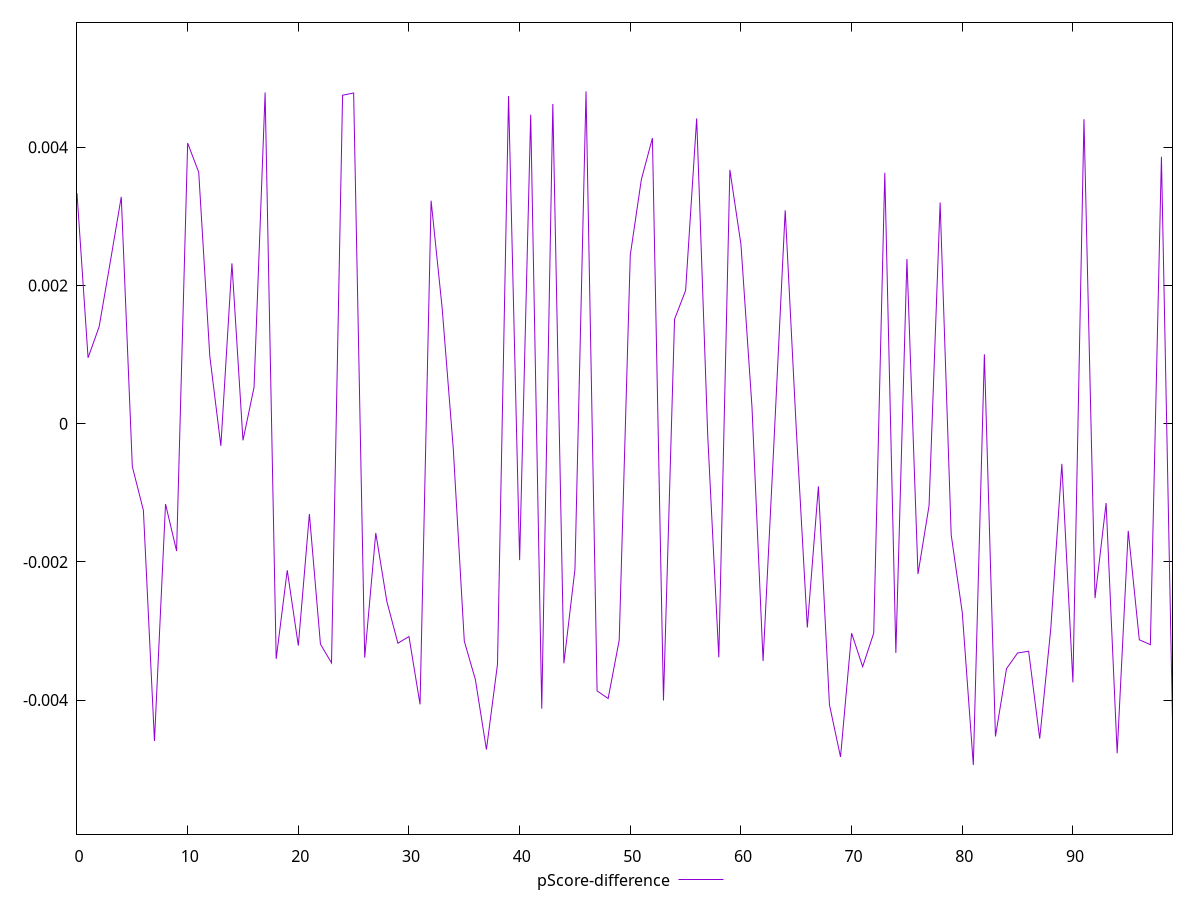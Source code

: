 reset

$pScoreDifference <<EOF
0 0.00333552057662298
1 0.0009540605534931745
2 0.001402958357062556
3 0.002333536577850681
4 0.0032833217430164874
5 -0.0006215602374507745
6 -0.001253826959984078
7 -0.004591864474286417
8 -0.0011632424677687492
9 -0.001843227017367638
10 0.004060909445096961
11 0.0036389614353452004
12 0.000979733353190293
13 -0.00032075576387965987
14 0.0023205493962102086
15 -0.0002413653228650614
16 0.0005282719491793153
17 0.004793300455640859
18 -0.0034038254802159773
19 -0.002121117709234316
20 -0.0032106532408771316
21 -0.0013075035973069415
22 -0.0031906148828832193
23 -0.003462312323149447
24 0.004753955104838226
25 0.0047856624034075534
26 -0.0033860956097251094
27 -0.0015816861961838735
28 -0.0025721937185904376
29 -0.003177335494603445
30 -0.0030804935921934506
31 -0.004061879488928027
32 0.0032271967952979264
33 0.0016708717638007076
34 -0.0003529978940967349
35 -0.0031477613237475555
36 -0.0037027362105635786
37 -0.004715895125579489
38 -0.003481362564615481
39 0.004741623963832209
40 -0.001974326032243151
41 0.00447153597347788
42 -0.004124768087032077
43 0.00462800699486976
44 -0.0034677381852033784
45 -0.002107412990763863
46 0.004809267459518041
47 -0.003867435621225268
48 -0.003977548037114476
49 -0.0031325933727041066
50 0.002441602437840029
51 0.0035331786877149107
52 0.004133127253810764
53 -0.004005323804897876
54 0.0015125367931544675
55 0.0019272687536635025
56 0.004418367465204076
57 -0.00017863903052922625
58 -0.0033824771013023225
59 0.003674119887626337
60 0.002595136645239249
61 0.00023649746646034475
62 -0.003435060506503246
63 -0.00021541935275462554
64 0.00308828859934554
65 -0.0000760532037148709
66 -0.0029497771827320662
67 -0.0009073707605512238
68 -0.004068734340574837
69 -0.0048233180273834775
70 -0.003031983744994582
71 -0.003516806291464808
72 -0.0030304312855296
73 0.0036318521352602384
74 -0.0033173076606771157
75 0.0023829923190130664
76 -0.0021756859999208233
77 -0.0011866224758715072
78 0.0032017144949081505
79 -0.0016076730841713682
80 -0.0027317924523675152
81 -0.004940324959027964
82 0.0010043594062117411
83 -0.00452658345642129
84 -0.0035458076506100777
85 -0.00331854075567542
86 -0.003293202583621452
87 -0.004558146271679192
88 -0.002969232274194794
89 -0.0005811551072489041
90 -0.0037439265397275767
91 0.004407005815284082
92 -0.0025252248553775114
93 -0.001148385204565533
94 -0.004769732773271335
95 -0.0015505369843847039
96 -0.0031274706093329663
97 -0.003198340720927201
98 0.0038634093275393133
99 -0.0043002359603518114
EOF

set key outside below
set xrange [0:99]
set yrange [-0.005940324959027964:0.005809267459518041]
set trange [-0.005940324959027964:0.005809267459518041]
set terminal svg size 640, 500 enhanced background rgb 'white'
set output "reports/report_00030_2021-02-24T20-42-31.540Z/first-meaningful-paint/samples/astro/pScore-difference/values.svg"

plot $pScoreDifference title "pScore-difference" with line

reset
